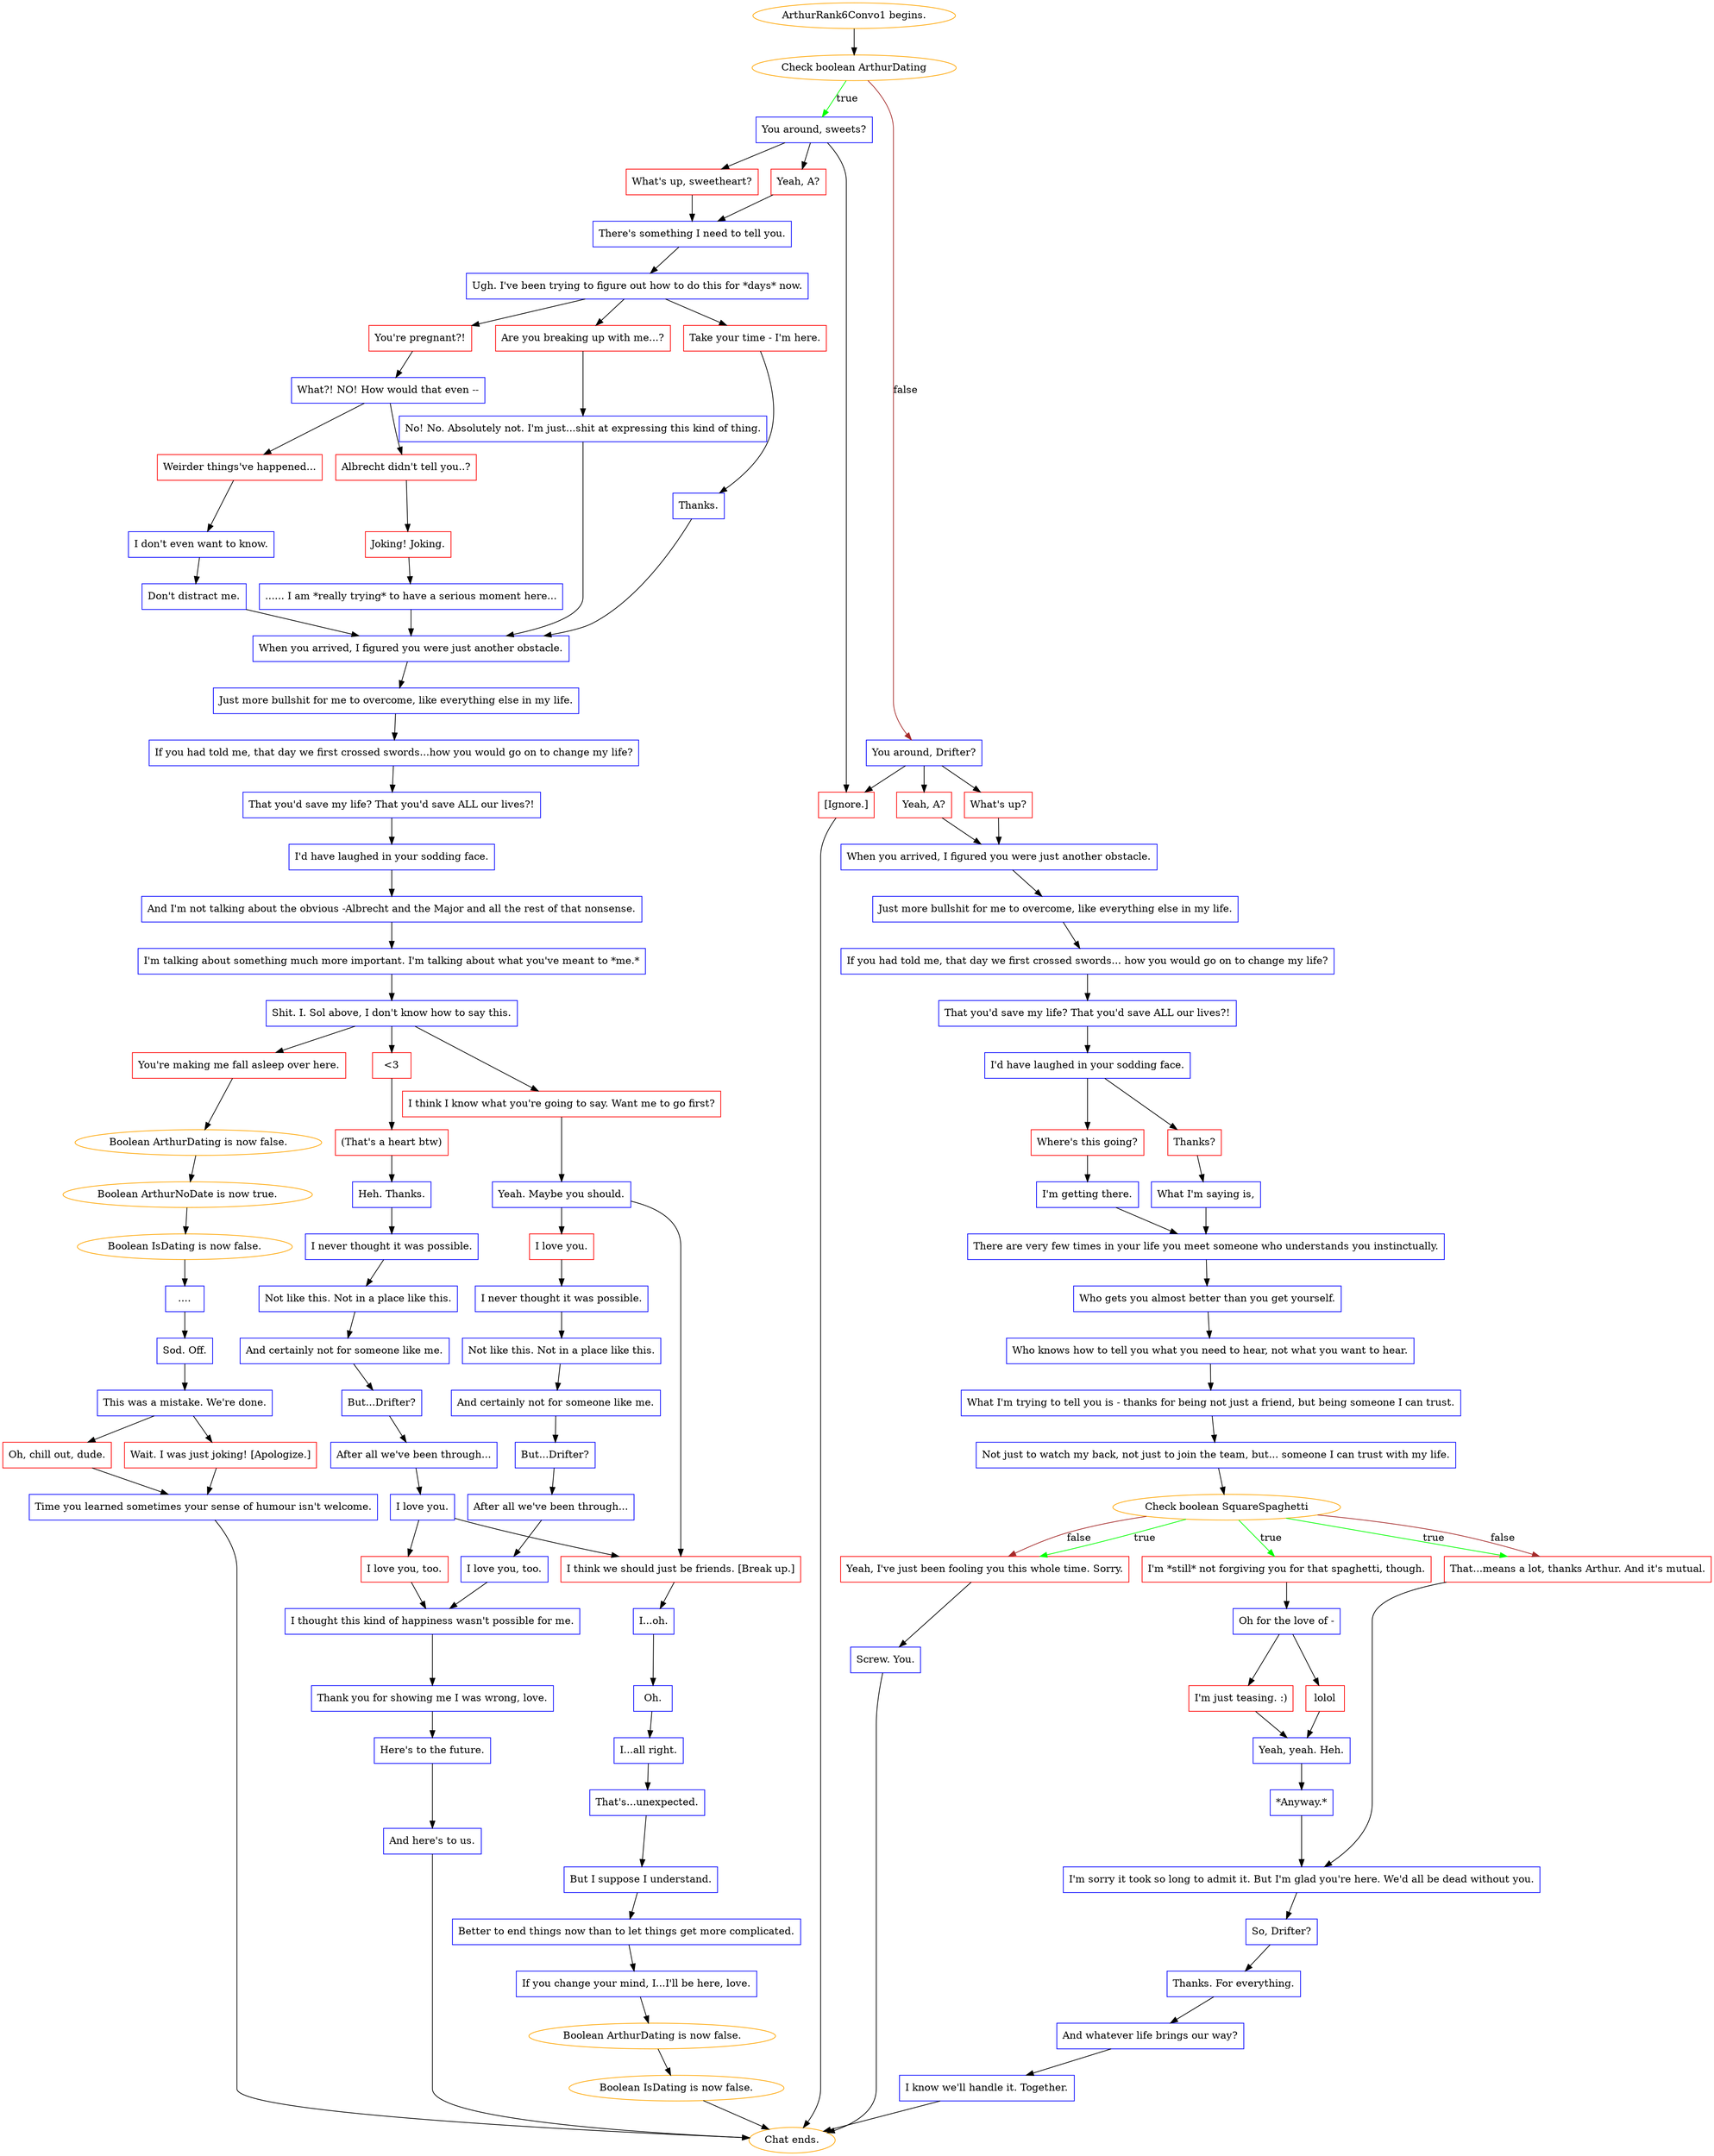 digraph {
	"ArthurRank6Convo1 begins." [color=orange];
		"ArthurRank6Convo1 begins." -> j9397336;
	j9397336 [label="Check boolean ArthurDating",color=orange];
		j9397336 -> j451388279 [label=true,color=green];
		j9397336 -> j4249909551 [label=false,color=brown];
	j451388279 [label="You around, sweets?",shape=box,color=blue];
		j451388279 -> j3080773951;
		j451388279 -> j3696021498;
		j451388279 -> j3426972941;
	j4249909551 [label="You around, Drifter?",shape=box,color=blue];
		j4249909551 -> j1698246747;
		j4249909551 -> j2058257552;
		j4249909551 -> j3426972941;
	j3080773951 [label="Yeah, A?",shape=box,color=red];
		j3080773951 -> j1777904465;
	j3696021498 [label="What's up, sweetheart?",shape=box,color=red];
		j3696021498 -> j1777904465;
	j3426972941 [label="[Ignore.]",shape=box,color=red];
		j3426972941 -> "Chat ends.";
	j1698246747 [label="What's up?",shape=box,color=red];
		j1698246747 -> j3545054270;
	j2058257552 [label="Yeah, A?",shape=box,color=red];
		j2058257552 -> j3545054270;
	j1777904465 [label="There's something I need to tell you.",shape=box,color=blue];
		j1777904465 -> j2279310226;
	"Chat ends." [color=orange];
	j3545054270 [label="When you arrived, I figured you were just another obstacle.",shape=box,color=blue];
		j3545054270 -> j1077533546;
	j2279310226 [label="Ugh. I've been trying to figure out how to do this for *days* now.",shape=box,color=blue];
		j2279310226 -> j3684219116;
		j2279310226 -> j1321087416;
		j2279310226 -> j1296979515;
	j1077533546 [label="Just more bullshit for me to overcome, like everything else in my life.",shape=box,color=blue];
		j1077533546 -> j2959396388;
	j3684219116 [label="You're pregnant?!",shape=box,color=red];
		j3684219116 -> j2835233458;
	j1321087416 [label="Are you breaking up with me...?",shape=box,color=red];
		j1321087416 -> j926724217;
	j1296979515 [label="Take your time - I'm here.",shape=box,color=red];
		j1296979515 -> j4155837568;
	j2959396388 [label="If you had told me, that day we first crossed swords... how you would go on to change my life?",shape=box,color=blue];
		j2959396388 -> j3222782807;
	j2835233458 [label="What?! NO! How would that even --",shape=box,color=blue];
		j2835233458 -> j2173216294;
		j2835233458 -> j2133439650;
	j926724217 [label="No! No. Absolutely not. I'm just...shit at expressing this kind of thing.",shape=box,color=blue];
		j926724217 -> j3739043302;
	j4155837568 [label="Thanks.",shape=box,color=blue];
		j4155837568 -> j3739043302;
	j3222782807 [label="That you'd save my life? That you'd save ALL our lives?!",shape=box,color=blue];
		j3222782807 -> j1644013151;
	j2173216294 [label="Weirder things've happened...",shape=box,color=red];
		j2173216294 -> j11368779;
	j2133439650 [label="Albrecht didn't tell you..?",shape=box,color=red];
		j2133439650 -> j3047567216;
	j3739043302 [label="When you arrived, I figured you were just another obstacle.",shape=box,color=blue];
		j3739043302 -> j255183099;
	j1644013151 [label="I'd have laughed in your sodding face.",shape=box,color=blue];
		j1644013151 -> j4095744485;
		j1644013151 -> j3773346035;
	j11368779 [label="I don't even want to know.",shape=box,color=blue];
		j11368779 -> j3758255509;
	j3047567216 [label="Joking! Joking.",shape=box,color=red];
		j3047567216 -> j369324238;
	j255183099 [label="Just more bullshit for me to overcome, like everything else in my life.",shape=box,color=blue];
		j255183099 -> j1608833317;
	j4095744485 [label="Thanks?",shape=box,color=red];
		j4095744485 -> j3949586174;
	j3773346035 [label="Where's this going?",shape=box,color=red];
		j3773346035 -> j2961725547;
	j3758255509 [label="Don't distract me.",shape=box,color=blue];
		j3758255509 -> j3739043302;
	j369324238 [label="...... I am *really trying* to have a serious moment here...",shape=box,color=blue];
		j369324238 -> j3739043302;
	j1608833317 [label="If you had told me, that day we first crossed swords...how you would go on to change my life?",shape=box,color=blue];
		j1608833317 -> j3529760694;
	j3949586174 [label="What I'm saying is,",shape=box,color=blue];
		j3949586174 -> j2442974268;
	j2961725547 [label="I'm getting there.",shape=box,color=blue];
		j2961725547 -> j2442974268;
	j3529760694 [label="That you'd save my life? That you'd save ALL our lives?!",shape=box,color=blue];
		j3529760694 -> j3011343075;
	j2442974268 [label="There are very few times in your life you meet someone who understands you instinctually.",shape=box,color=blue];
		j2442974268 -> j3844759680;
	j3011343075 [label="I'd have laughed in your sodding face.",shape=box,color=blue];
		j3011343075 -> j2829561618;
	j3844759680 [label="Who gets you almost better than you get yourself.",shape=box,color=blue];
		j3844759680 -> j1618386283;
	j2829561618 [label="And I'm not talking about the obvious -Albrecht and the Major and all the rest of that nonsense.",shape=box,color=blue];
		j2829561618 -> j1948100426;
	j1618386283 [label="Who knows how to tell you what you need to hear, not what you want to hear.",shape=box,color=blue];
		j1618386283 -> j1084979084;
	j1948100426 [label="I'm talking about something much more important. I'm talking about what you've meant to *me.*",shape=box,color=blue];
		j1948100426 -> j3016154675;
	j1084979084 [label="What I'm trying to tell you is - thanks for being not just a friend, but being someone I can trust.",shape=box,color=blue];
		j1084979084 -> j2298290945;
	j3016154675 [label="Shit. I. Sol above, I don't know how to say this.",shape=box,color=blue];
		j3016154675 -> j3136334127;
		j3016154675 -> j3977028429;
		j3016154675 -> j3849504555;
	j2298290945 [label="Not just to watch my back, not just to join the team, but... someone I can trust with my life.",shape=box,color=blue];
		j2298290945 -> j2910686797;
	j3136334127 [label="I think I know what you're going to say. Want me to go first?",shape=box,color=red];
		j3136334127 -> j371331619;
	j3977028429 [label="<3",shape=box,color=red];
		j3977028429 -> j492117387;
	j3849504555 [label="You're making me fall asleep over here.",shape=box,color=red];
		j3849504555 -> j2768353894;
	j2910686797 [label="Check boolean SquareSpaghetti",color=orange];
		j2910686797 -> j3197567317 [label=true,color=green];
		j2910686797 -> j3822372538 [label=true,color=green];
		j2910686797 -> j3026020622 [label=true,color=green];
		j2910686797 -> j3822372538 [label=false,color=brown];
		j2910686797 -> j3026020622 [label=false,color=brown];
	j371331619 [label="Yeah. Maybe you should.",shape=box,color=blue];
		j371331619 -> j759842068;
		j371331619 -> j1264761773;
	j492117387 [label="(That's a heart btw)",shape=box,color=red];
		j492117387 -> j3906876726;
	j2768353894 [label="Boolean ArthurDating is now false.",color=orange];
		j2768353894 -> j2802403567;
	j3197567317 [label="I'm *still* not forgiving you for that spaghetti, though.",shape=box,color=red];
		j3197567317 -> j672520269;
	j3822372538 [label="That...means a lot, thanks Arthur. And it's mutual.",shape=box,color=red];
		j3822372538 -> j2670265431;
	j3026020622 [label="Yeah, I've just been fooling you this whole time. Sorry.",shape=box,color=red];
		j3026020622 -> j3010518009;
	j759842068 [label="I love you.",shape=box,color=red];
		j759842068 -> j2882479621;
	j1264761773 [label="I think we should just be friends. [Break up.]",shape=box,color=red];
		j1264761773 -> j3707087332;
	j3906876726 [label="Heh. Thanks.",shape=box,color=blue];
		j3906876726 -> j2226391067;
	j2802403567 [label="Boolean ArthurNoDate is now true.",color=orange];
		j2802403567 -> j317612306;
	j672520269 [label="Oh for the love of -",shape=box,color=blue];
		j672520269 -> j1768161563;
		j672520269 -> j127199987;
	j2670265431 [label="I'm sorry it took so long to admit it. But I'm glad you're here. We'd all be dead without you.",shape=box,color=blue];
		j2670265431 -> j2445598821;
	j3010518009 [label="Screw. You.",shape=box,color=blue];
		j3010518009 -> "Chat ends.";
	j2882479621 [label="I never thought it was possible.",shape=box,color=blue];
		j2882479621 -> j3149350199;
	j3707087332 [label="I...oh.",shape=box,color=blue];
		j3707087332 -> j2063279913;
	j2226391067 [label="I never thought it was possible.",shape=box,color=blue];
		j2226391067 -> j3937711769;
	j317612306 [label="Boolean IsDating is now false.",color=orange];
		j317612306 -> j4214750175;
	j1768161563 [label="lolol",shape=box,color=red];
		j1768161563 -> j2876124084;
	j127199987 [label="I'm just teasing. :)",shape=box,color=red];
		j127199987 -> j2876124084;
	j2445598821 [label="So, Drifter?",shape=box,color=blue];
		j2445598821 -> j4173120950;
	j3149350199 [label="Not like this. Not in a place like this.",shape=box,color=blue];
		j3149350199 -> j1530808218;
	j2063279913 [label="Oh.",shape=box,color=blue];
		j2063279913 -> j3353549882;
	j3937711769 [label="Not like this. Not in a place like this.",shape=box,color=blue];
		j3937711769 -> j2656398274;
	j4214750175 [label="....",shape=box,color=blue];
		j4214750175 -> j3307576483;
	j2876124084 [label="Yeah, yeah. Heh.",shape=box,color=blue];
		j2876124084 -> j176976849;
	j4173120950 [label="Thanks. For everything.",shape=box,color=blue];
		j4173120950 -> j892869448;
	j1530808218 [label="And certainly not for someone like me.",shape=box,color=blue];
		j1530808218 -> j2355544787;
	j3353549882 [label="I...all right.",shape=box,color=blue];
		j3353549882 -> j3060651445;
	j2656398274 [label="And certainly not for someone like me.",shape=box,color=blue];
		j2656398274 -> j1366676101;
	j3307576483 [label="Sod. Off.",shape=box,color=blue];
		j3307576483 -> j476538071;
	j176976849 [label="*Anyway.*",shape=box,color=blue];
		j176976849 -> j2670265431;
	j892869448 [label="And whatever life brings our way?",shape=box,color=blue];
		j892869448 -> j3335657514;
	j2355544787 [label="But...Drifter?",shape=box,color=blue];
		j2355544787 -> j2251378673;
	j3060651445 [label="That's...unexpected.",shape=box,color=blue];
		j3060651445 -> j4247228617;
	j1366676101 [label="But...Drifter?",shape=box,color=blue];
		j1366676101 -> j2550384780;
	j476538071 [label="This was a mistake. We're done.",shape=box,color=blue];
		j476538071 -> j3578416824;
		j476538071 -> j1457146962;
	j3335657514 [label="I know we'll handle it. Together.",shape=box,color=blue];
		j3335657514 -> "Chat ends.";
	j2251378673 [label="After all we've been through...",shape=box,color=blue];
		j2251378673 -> j4108110792;
	j4247228617 [label="But I suppose I understand.",shape=box,color=blue];
		j4247228617 -> j371710046;
	j2550384780 [label="After all we've been through...",shape=box,color=blue];
		j2550384780 -> j617050242;
	j3578416824 [label="Wait. I was just joking! [Apologize.]",shape=box,color=red];
		j3578416824 -> j2277099665;
	j1457146962 [label="Oh, chill out, dude.",shape=box,color=red];
		j1457146962 -> j2277099665;
	j4108110792 [label="I love you, too.",shape=box,color=blue];
		j4108110792 -> j1154219244;
	j371710046 [label="Better to end things now than to let things get more complicated.",shape=box,color=blue];
		j371710046 -> j3552761975;
	j617050242 [label="I love you.",shape=box,color=blue];
		j617050242 -> j3333021508;
		j617050242 -> j1264761773;
	j2277099665 [label="Time you learned sometimes your sense of humour isn't welcome.",shape=box,color=blue];
		j2277099665 -> "Chat ends.";
	j1154219244 [label="I thought this kind of happiness wasn't possible for me.",shape=box,color=blue];
		j1154219244 -> j3164922357;
	j3552761975 [label="If you change your mind, I...I'll be here, love.",shape=box,color=blue];
		j3552761975 -> j2178789389;
	j3333021508 [label="I love you, too.",shape=box,color=red];
		j3333021508 -> j1154219244;
	j3164922357 [label="Thank you for showing me I was wrong, love.",shape=box,color=blue];
		j3164922357 -> j1040028788;
	j2178789389 [label="Boolean ArthurDating is now false.",color=orange];
		j2178789389 -> j178902881;
	j1040028788 [label="Here's to the future.",shape=box,color=blue];
		j1040028788 -> j3399626596;
	j178902881 [label="Boolean IsDating is now false.",color=orange];
		j178902881 -> "Chat ends.";
	j3399626596 [label="And here's to us.",shape=box,color=blue];
		j3399626596 -> "Chat ends.";
}